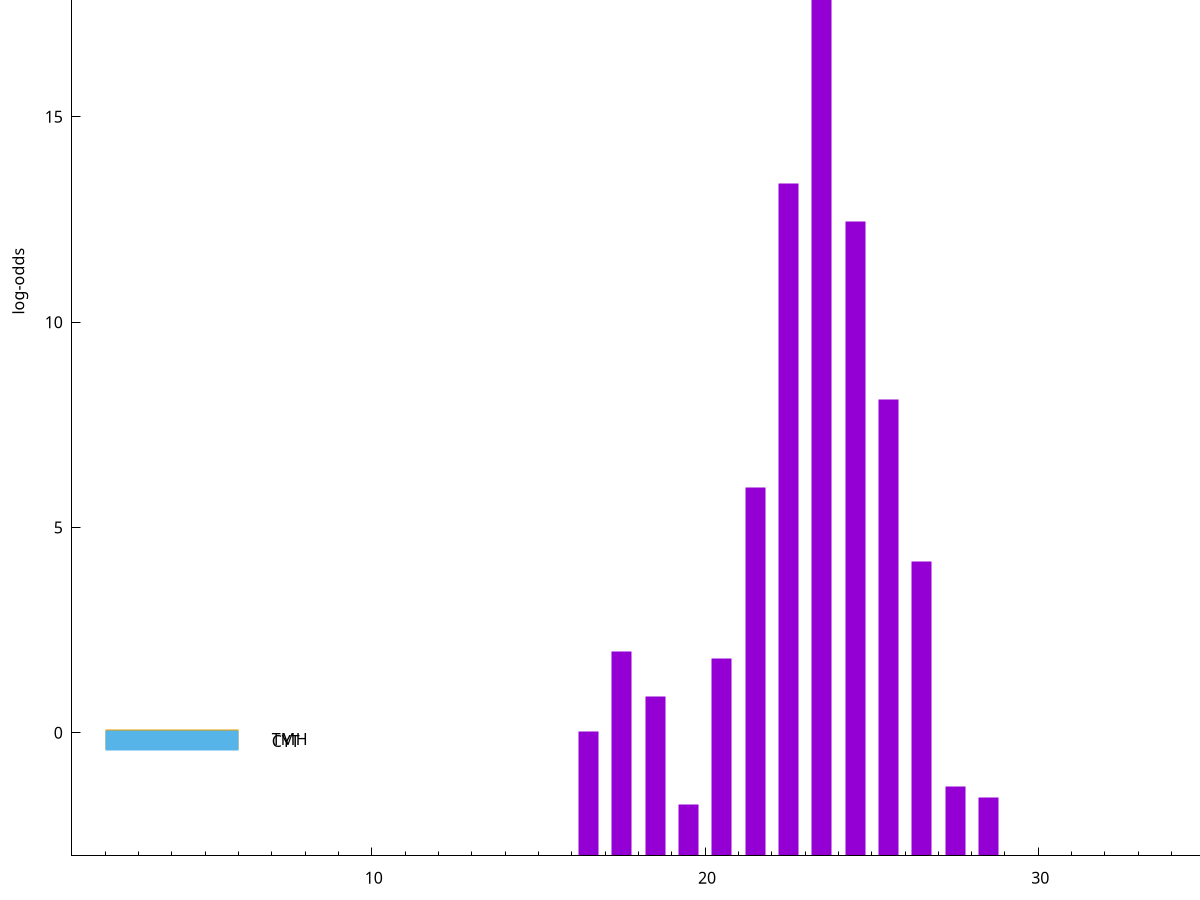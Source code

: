 set title "LipoP predictions for SRR5666568.gff"
set size 2., 1.4
set xrange [1:70] 
set mxtics 10
set yrange [-3:25]
set y2range [0:28]
set ylabel "log-odds"
set term postscript eps color solid "Helvetica" 30
set output "SRR5666568.gff171.eps"
set arrow from 2,19.9271 to 6,19.9271 nohead lt 1 lw 20
set label "SpI" at 7,19.9271
set arrow from 2,-0.154023 to 6,-0.154023 nohead lt 4 lw 20
set label "TMH" at 7,-0.154023
set arrow from 2,-0.200913 to 6,-0.200913 nohead lt 3 lw 20
set label "CYT" at 7,-0.200913
set arrow from 2,19.9271 to 6,19.9271 nohead lt 1 lw 20
set label "SpI" at 7,19.9271
# NOTE: The scores below are the log-odds scores with the threshold
# NOTE: subtracted (a hack to make gnuplot make the histogram all
# NOTE: look nice).
plot "-" axes x1y2 title "" with impulses lt 1 lw 20
23.500000 22.902900
22.500000 16.378900
24.500000 15.442700
25.500000 11.106150
21.500000 8.977290
26.500000 7.173790
17.500000 4.985520
20.500000 4.815050
18.500000 3.889175
16.500000 3.022873
27.500000 1.697710
28.500000 1.433390
19.500000 1.264100
e
exit
